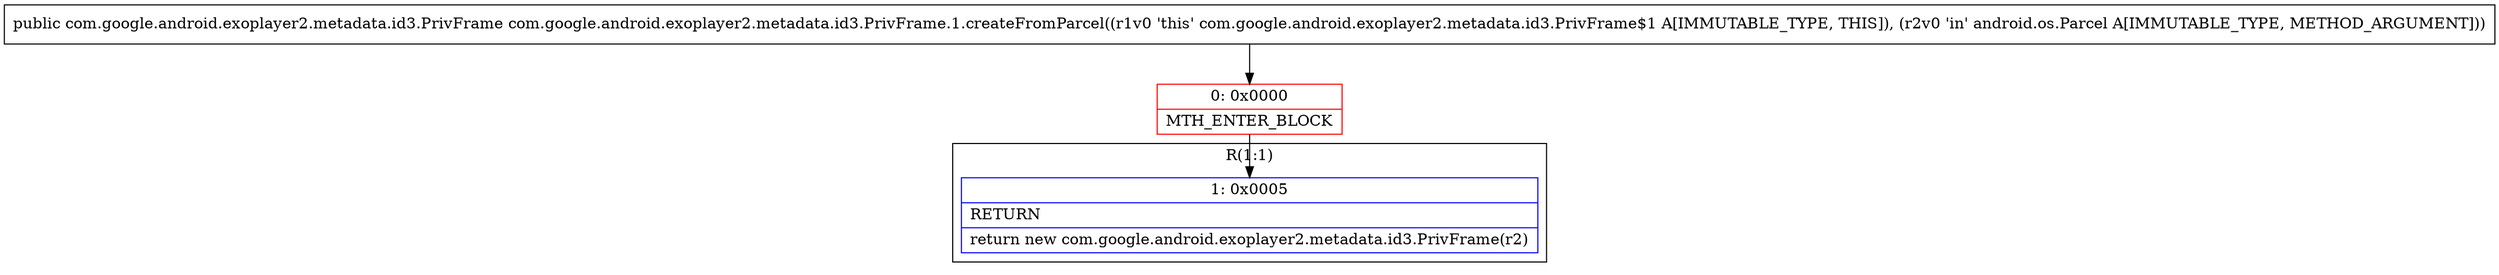 digraph "CFG forcom.google.android.exoplayer2.metadata.id3.PrivFrame.1.createFromParcel(Landroid\/os\/Parcel;)Lcom\/google\/android\/exoplayer2\/metadata\/id3\/PrivFrame;" {
subgraph cluster_Region_649615006 {
label = "R(1:1)";
node [shape=record,color=blue];
Node_1 [shape=record,label="{1\:\ 0x0005|RETURN\l|return new com.google.android.exoplayer2.metadata.id3.PrivFrame(r2)\l}"];
}
Node_0 [shape=record,color=red,label="{0\:\ 0x0000|MTH_ENTER_BLOCK\l}"];
MethodNode[shape=record,label="{public com.google.android.exoplayer2.metadata.id3.PrivFrame com.google.android.exoplayer2.metadata.id3.PrivFrame.1.createFromParcel((r1v0 'this' com.google.android.exoplayer2.metadata.id3.PrivFrame$1 A[IMMUTABLE_TYPE, THIS]), (r2v0 'in' android.os.Parcel A[IMMUTABLE_TYPE, METHOD_ARGUMENT])) }"];
MethodNode -> Node_0;
Node_0 -> Node_1;
}

